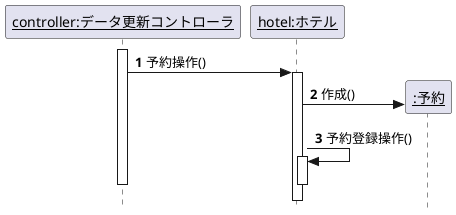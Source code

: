 @startuml 演習4-3_SD_データ更新コントローラとホテルと予約

    hide footbox
    autonumber /'メッセージに自動で番号を降る '/
    skinparam style strictuml /' 厳密なUMLに準拠する '/

    participant "<u>controller:データ更新コントローラ</u>" as controller
    participant "<u>hotel:ホテル</u>" as hotel

     activate controller
         controller -> hotel: 予約操作()
        activate hotel
            create "<u>:予約</u>" as reserve
            hotel -> reserve:作成()
            hotel -> hotel: 予約登録操作()
            
            activate hotel
        deactivate hotel
     deactivate controller

@enduml